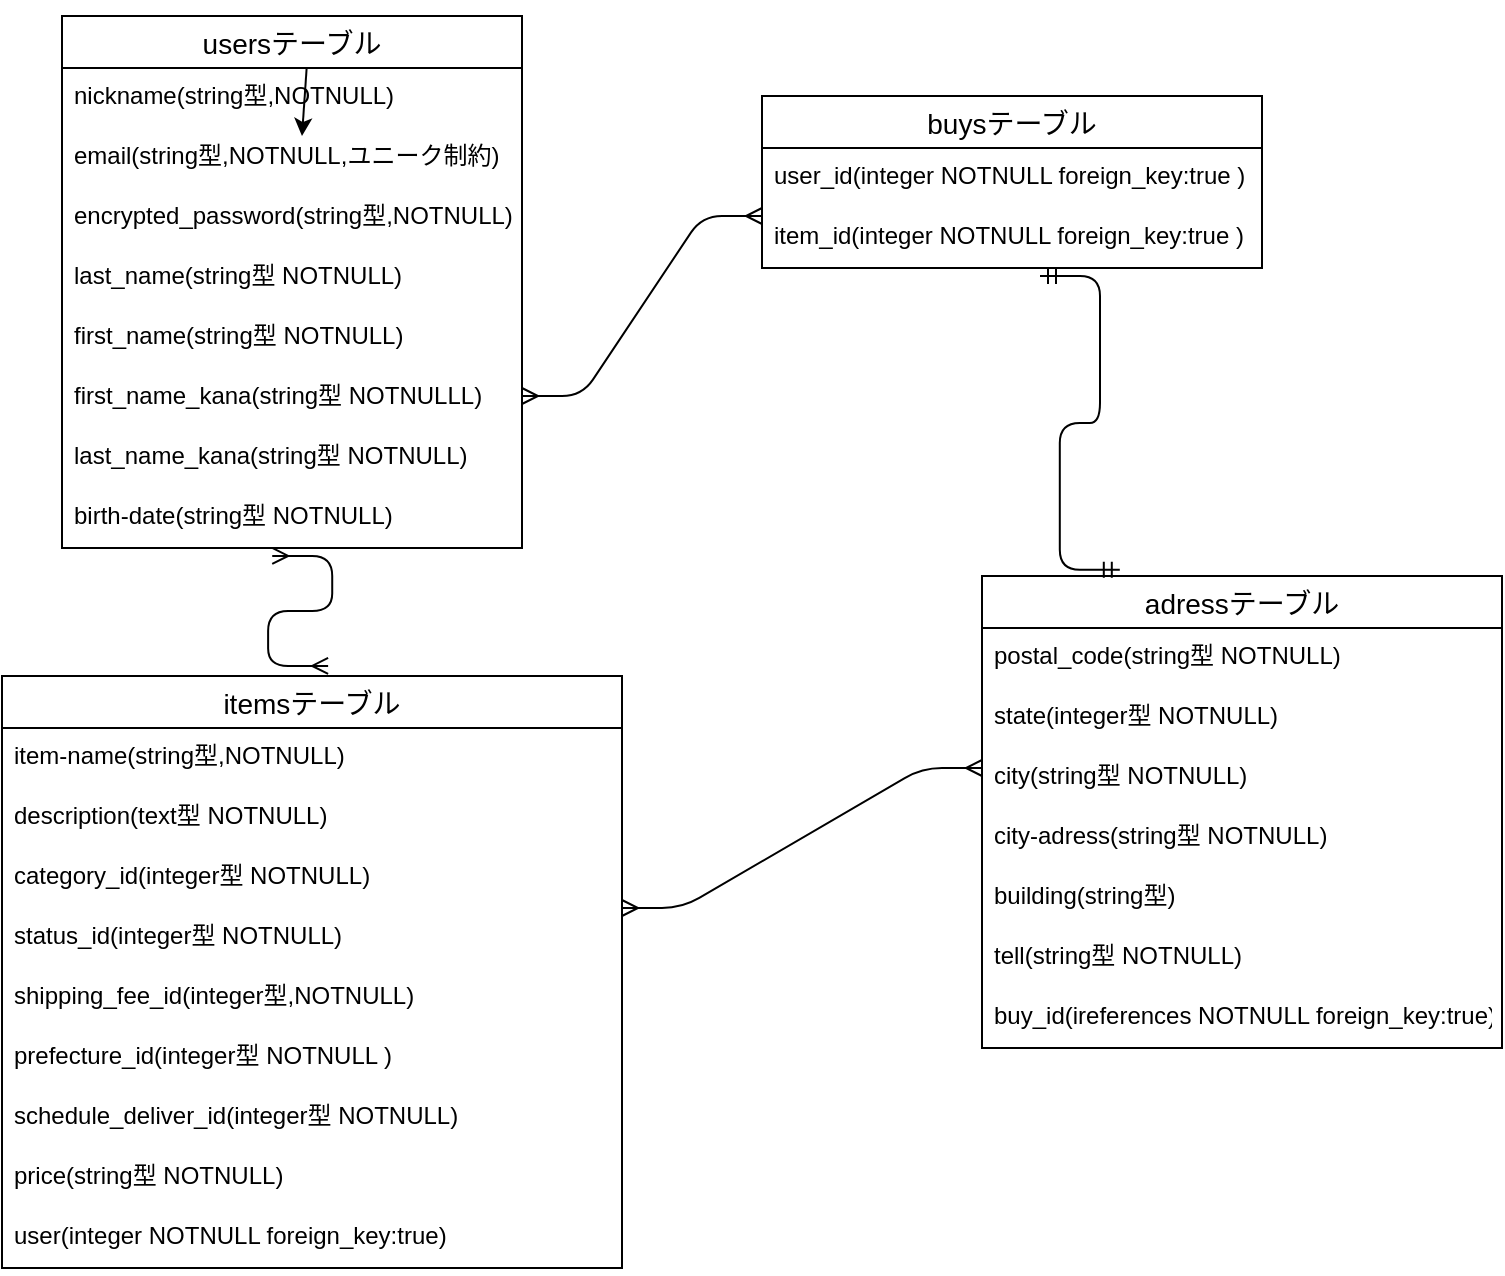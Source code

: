 <mxfile>
    <diagram id="t_UT7ZSawCJqM2HuVUbn" name="ページ1">
        <mxGraphModel dx="1717" dy="647" grid="1" gridSize="10" guides="1" tooltips="1" connect="0" arrows="1" fold="1" page="1" pageScale="1" pageWidth="827" pageHeight="1169" math="0" shadow="0">
            <root>
                <mxCell id="0"/>
                <mxCell id="1" parent="0"/>
                <mxCell id="48" style="edgeStyle=none;html=1;" edge="1" parent="1" source="2">
                    <mxGeometry relative="1" as="geometry">
                        <mxPoint x="130" y="290" as="targetPoint"/>
                    </mxGeometry>
                </mxCell>
                <mxCell id="2" value="usersテーブル" style="swimlane;fontStyle=0;childLayout=stackLayout;horizontal=1;startSize=26;horizontalStack=0;resizeParent=1;resizeParentMax=0;resizeLast=0;collapsible=1;marginBottom=0;align=center;fontSize=14;" parent="1" vertex="1">
                    <mxGeometry x="10" y="230" width="230" height="266" as="geometry"/>
                </mxCell>
                <mxCell id="3" value="nickname(string型,NOTNULL)" style="text;strokeColor=none;fillColor=none;spacingLeft=4;spacingRight=4;overflow=hidden;rotatable=0;points=[[0,0.5],[1,0.5]];portConstraint=eastwest;fontSize=12;" parent="2" vertex="1">
                    <mxGeometry y="26" width="230" height="30" as="geometry"/>
                </mxCell>
                <mxCell id="4" value="email(string型,NOTNULL,ユニーク制約)" style="text;strokeColor=none;fillColor=none;spacingLeft=4;spacingRight=4;overflow=hidden;rotatable=0;points=[[0,0.5],[1,0.5]];portConstraint=eastwest;fontSize=12;" parent="2" vertex="1">
                    <mxGeometry y="56" width="230" height="30" as="geometry"/>
                </mxCell>
                <mxCell id="5" value="encrypted_password(string型,NOTNULL)" style="text;strokeColor=none;fillColor=none;spacingLeft=4;spacingRight=4;overflow=hidden;rotatable=0;points=[[0,0.5],[1,0.5]];portConstraint=eastwest;fontSize=12;" parent="2" vertex="1">
                    <mxGeometry y="86" width="230" height="30" as="geometry"/>
                </mxCell>
                <mxCell id="45" value="last_name(string型 NOTNULL)" style="text;strokeColor=none;fillColor=none;spacingLeft=4;spacingRight=4;overflow=hidden;rotatable=0;points=[[0,0.5],[1,0.5]];portConstraint=eastwest;fontSize=12;" vertex="1" parent="2">
                    <mxGeometry y="116" width="230" height="30" as="geometry"/>
                </mxCell>
                <mxCell id="46" value="first_name(string型 NOTNULL)" style="text;strokeColor=none;fillColor=none;spacingLeft=4;spacingRight=4;overflow=hidden;rotatable=0;points=[[0,0.5],[1,0.5]];portConstraint=eastwest;fontSize=12;" vertex="1" parent="2">
                    <mxGeometry y="146" width="230" height="30" as="geometry"/>
                </mxCell>
                <mxCell id="44" value="first_name_kana(string型 NOTNULLL)" style="text;strokeColor=none;fillColor=none;spacingLeft=4;spacingRight=4;overflow=hidden;rotatable=0;points=[[0,0.5],[1,0.5]];portConstraint=eastwest;fontSize=12;" vertex="1" parent="2">
                    <mxGeometry y="176" width="230" height="30" as="geometry"/>
                </mxCell>
                <mxCell id="49" value="last_name_kana(string型 NOTNULL)" style="text;strokeColor=none;fillColor=none;spacingLeft=4;spacingRight=4;overflow=hidden;rotatable=0;points=[[0,0.5],[1,0.5]];portConstraint=eastwest;fontSize=12;" vertex="1" parent="2">
                    <mxGeometry y="206" width="230" height="30" as="geometry"/>
                </mxCell>
                <mxCell id="50" value="birth-date(string型 NOTNULL)" style="text;strokeColor=none;fillColor=none;spacingLeft=4;spacingRight=4;overflow=hidden;rotatable=0;points=[[0,0.5],[1,0.5]];portConstraint=eastwest;fontSize=12;" vertex="1" parent="2">
                    <mxGeometry y="236" width="230" height="30" as="geometry"/>
                </mxCell>
                <mxCell id="6" value="adressテーブル" style="swimlane;fontStyle=0;childLayout=stackLayout;horizontal=1;startSize=26;horizontalStack=0;resizeParent=1;resizeParentMax=0;resizeLast=0;collapsible=1;marginBottom=0;align=center;fontSize=14;" parent="1" vertex="1">
                    <mxGeometry x="470" y="510" width="260" height="236" as="geometry"/>
                </mxCell>
                <mxCell id="36" value="postal_code(string型 NOTNULL)" style="text;strokeColor=none;fillColor=none;spacingLeft=4;spacingRight=4;overflow=hidden;rotatable=0;points=[[0,0.5],[1,0.5]];portConstraint=eastwest;fontSize=12;" parent="6" vertex="1">
                    <mxGeometry y="26" width="260" height="30" as="geometry"/>
                </mxCell>
                <mxCell id="38" value="state(integer型 NOTNULL)" style="text;strokeColor=none;fillColor=none;spacingLeft=4;spacingRight=4;overflow=hidden;rotatable=0;points=[[0,0.5],[1,0.5]];portConstraint=eastwest;fontSize=12;" parent="6" vertex="1">
                    <mxGeometry y="56" width="260" height="30" as="geometry"/>
                </mxCell>
                <mxCell id="37" value="city(string型 NOTNULL)" style="text;strokeColor=none;fillColor=none;spacingLeft=4;spacingRight=4;overflow=hidden;rotatable=0;points=[[0,0.5],[1,0.5]];portConstraint=eastwest;fontSize=12;" parent="6" vertex="1">
                    <mxGeometry y="86" width="260" height="30" as="geometry"/>
                </mxCell>
                <mxCell id="40" value="city-adress(string型 NOTNULL)" style="text;strokeColor=none;fillColor=none;spacingLeft=4;spacingRight=4;overflow=hidden;rotatable=0;points=[[0,0.5],[1,0.5]];portConstraint=eastwest;fontSize=12;" parent="6" vertex="1">
                    <mxGeometry y="116" width="260" height="30" as="geometry"/>
                </mxCell>
                <mxCell id="39" value="building(string型)" style="text;strokeColor=none;fillColor=none;spacingLeft=4;spacingRight=4;overflow=hidden;rotatable=0;points=[[0,0.5],[1,0.5]];portConstraint=eastwest;fontSize=12;" parent="6" vertex="1">
                    <mxGeometry y="146" width="260" height="30" as="geometry"/>
                </mxCell>
                <mxCell id="41" value="tell(string型 NOTNULL)" style="text;strokeColor=none;fillColor=none;spacingLeft=4;spacingRight=4;overflow=hidden;rotatable=0;points=[[0,0.5],[1,0.5]];portConstraint=eastwest;fontSize=12;" parent="6" vertex="1">
                    <mxGeometry y="176" width="260" height="30" as="geometry"/>
                </mxCell>
                <mxCell id="62" value="buy_id(ireferences NOTNULL foreign_key:true)" style="text;strokeColor=none;fillColor=none;spacingLeft=4;spacingRight=4;overflow=hidden;rotatable=0;points=[[0,0.5],[1,0.5]];portConstraint=eastwest;fontSize=12;" vertex="1" parent="6">
                    <mxGeometry y="206" width="260" height="30" as="geometry"/>
                </mxCell>
                <mxCell id="10" value="itemsテーブル" style="swimlane;fontStyle=0;childLayout=stackLayout;horizontal=1;startSize=26;horizontalStack=0;resizeParent=1;resizeParentMax=0;resizeLast=0;collapsible=1;marginBottom=0;align=center;fontSize=14;" parent="1" vertex="1">
                    <mxGeometry x="-20" y="560" width="310" height="296" as="geometry">
                        <mxRectangle x="610" y="220" width="70" height="30" as="alternateBounds"/>
                    </mxGeometry>
                </mxCell>
                <mxCell id="11" value="item-name(string型,NOTNULL)" style="text;strokeColor=none;fillColor=none;spacingLeft=4;spacingRight=4;overflow=hidden;rotatable=0;points=[[0,0.5],[1,0.5]];portConstraint=eastwest;fontSize=12;" parent="10" vertex="1">
                    <mxGeometry y="26" width="310" height="30" as="geometry"/>
                </mxCell>
                <mxCell id="32" value="description(text型 NOTNULL)" style="text;strokeColor=none;fillColor=none;spacingLeft=4;spacingRight=4;overflow=hidden;rotatable=0;points=[[0,0.5],[1,0.5]];portConstraint=eastwest;fontSize=12;" parent="10" vertex="1">
                    <mxGeometry y="56" width="310" height="30" as="geometry"/>
                </mxCell>
                <mxCell id="55" value="category_id(integer型 NOTNULL)" style="text;strokeColor=none;fillColor=none;spacingLeft=4;spacingRight=4;overflow=hidden;rotatable=0;points=[[0,0.5],[1,0.5]];portConstraint=eastwest;fontSize=12;" vertex="1" parent="10">
                    <mxGeometry y="86" width="310" height="30" as="geometry"/>
                </mxCell>
                <mxCell id="56" value="status_id(integer型 NOTNULL)" style="text;strokeColor=none;fillColor=none;spacingLeft=4;spacingRight=4;overflow=hidden;rotatable=0;points=[[0,0.5],[1,0.5]];portConstraint=eastwest;fontSize=12;" vertex="1" parent="10">
                    <mxGeometry y="116" width="310" height="30" as="geometry"/>
                </mxCell>
                <mxCell id="31" value="shipping_fee_id(integer型,NOTNULL)" style="text;strokeColor=none;fillColor=none;spacingLeft=4;spacingRight=4;overflow=hidden;rotatable=0;points=[[0,0.5],[1,0.5]];portConstraint=eastwest;fontSize=12;" parent="10" vertex="1">
                    <mxGeometry y="146" width="310" height="30" as="geometry"/>
                </mxCell>
                <mxCell id="34" value="prefecture_id(integer型 NOTNULL )" style="text;strokeColor=none;fillColor=none;spacingLeft=4;spacingRight=4;overflow=hidden;rotatable=0;points=[[0,0.5],[1,0.5]];portConstraint=eastwest;fontSize=12;" parent="10" vertex="1">
                    <mxGeometry y="176" width="310" height="30" as="geometry"/>
                </mxCell>
                <mxCell id="33" value="schedule_deliver_id(integer型 NOTNULL)" style="text;strokeColor=none;fillColor=none;spacingLeft=4;spacingRight=4;overflow=hidden;rotatable=0;points=[[0,0.5],[1,0.5]];portConstraint=eastwest;fontSize=12;" parent="10" vertex="1">
                    <mxGeometry y="206" width="310" height="30" as="geometry"/>
                </mxCell>
                <mxCell id="35" value="price(string型 NOTNULL)" style="text;strokeColor=none;fillColor=none;spacingLeft=4;spacingRight=4;overflow=hidden;rotatable=0;points=[[0,0.5],[1,0.5]];portConstraint=eastwest;fontSize=12;" parent="10" vertex="1">
                    <mxGeometry y="236" width="310" height="30" as="geometry"/>
                </mxCell>
                <mxCell id="57" value="user(integer NOTNULL foreign_key:true)" style="text;strokeColor=none;fillColor=none;spacingLeft=4;spacingRight=4;overflow=hidden;rotatable=0;points=[[0,0.5],[1,0.5]];portConstraint=eastwest;fontSize=12;" vertex="1" parent="10">
                    <mxGeometry y="266" width="310" height="30" as="geometry"/>
                </mxCell>
                <mxCell id="51" value="buysテーブル" style="swimlane;fontStyle=0;childLayout=stackLayout;horizontal=1;startSize=26;horizontalStack=0;resizeParent=1;resizeParentMax=0;resizeLast=0;collapsible=1;marginBottom=0;align=center;fontSize=14;" vertex="1" parent="1">
                    <mxGeometry x="360" y="270" width="250" height="86" as="geometry"/>
                </mxCell>
                <mxCell id="53" value="user_id(integer NOTNULL foreign_key:true )" style="text;strokeColor=none;fillColor=none;spacingLeft=4;spacingRight=4;overflow=hidden;rotatable=0;points=[[0,0.5],[1,0.5]];portConstraint=eastwest;fontSize=12;" vertex="1" parent="51">
                    <mxGeometry y="26" width="250" height="30" as="geometry"/>
                </mxCell>
                <mxCell id="54" value="item_id(integer NOTNULL foreign_key:true )" style="text;strokeColor=none;fillColor=none;spacingLeft=4;spacingRight=4;overflow=hidden;rotatable=0;points=[[0,0.5],[1,0.5]];portConstraint=eastwest;fontSize=12;" vertex="1" parent="51">
                    <mxGeometry y="56" width="250" height="30" as="geometry"/>
                </mxCell>
                <mxCell id="58" value="" style="edgeStyle=entityRelationEdgeStyle;fontSize=12;html=1;endArrow=ERmany;startArrow=ERmany;" edge="1" parent="1">
                    <mxGeometry width="100" height="100" relative="1" as="geometry">
                        <mxPoint x="240" y="420" as="sourcePoint"/>
                        <mxPoint x="360" y="330" as="targetPoint"/>
                    </mxGeometry>
                </mxCell>
                <mxCell id="60" value="" style="edgeStyle=entityRelationEdgeStyle;fontSize=12;html=1;endArrow=ERmandOne;startArrow=ERmandOne;entryX=0.556;entryY=1.133;entryDx=0;entryDy=0;entryPerimeter=0;exitX=0.265;exitY=-0.013;exitDx=0;exitDy=0;exitPerimeter=0;" edge="1" parent="1" source="6" target="54">
                    <mxGeometry width="100" height="100" relative="1" as="geometry">
                        <mxPoint x="530" y="500" as="sourcePoint"/>
                        <mxPoint x="505" y="380" as="targetPoint"/>
                    </mxGeometry>
                </mxCell>
                <mxCell id="63" value="" style="edgeStyle=entityRelationEdgeStyle;fontSize=12;html=1;endArrow=ERmany;startArrow=ERmany;entryX=0.526;entryY=-0.017;entryDx=0;entryDy=0;entryPerimeter=0;exitX=0.457;exitY=1.133;exitDx=0;exitDy=0;exitPerimeter=0;" edge="1" parent="1" source="50" target="10">
                    <mxGeometry width="100" height="100" relative="1" as="geometry">
                        <mxPoint x="100" y="520" as="sourcePoint"/>
                        <mxPoint x="210" y="520" as="targetPoint"/>
                    </mxGeometry>
                </mxCell>
                <mxCell id="61" value="" style="edgeStyle=entityRelationEdgeStyle;fontSize=12;html=1;endArrow=ERmany;startArrow=ERmany;" edge="1" parent="1">
                    <mxGeometry width="100" height="100" relative="1" as="geometry">
                        <mxPoint x="290" y="676" as="sourcePoint"/>
                        <mxPoint x="470" y="606" as="targetPoint"/>
                    </mxGeometry>
                </mxCell>
            </root>
        </mxGraphModel>
    </diagram>
</mxfile>